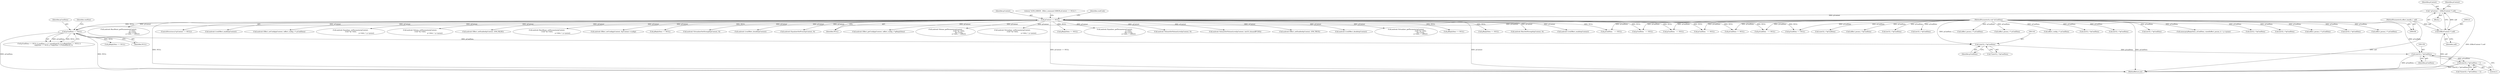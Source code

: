 digraph "0_Android_aeea52da00d210587fb3ed895de3d5f2e0264c88_4@pointer" {
"1001142" [label="(Call,(uint32_t *)pCmdData)"];
"1001108" [label="(Call,pCmdData == NULL)"];
"1000113" [label="(MethodParameterIn,void *pCmdData)"];
"1000153" [label="(Call,pContext == NULL)"];
"1000118" [label="(Call,* pContext = (EffectContext *) self)"];
"1000120" [label="(Call,(EffectContext *) self)"];
"1000110" [label="(MethodParameterIn,effect_handle_t  self)"];
"1001149" [label="(Call,(uint32_t *)pCmdData)"];
"1001148" [label="(Call,(uint32_t *)pCmdData + 1)"];
"1000285" [label="(Call,pReplyData == NULL)"];
"1000278" [label="(Call,(effect_config_t *) pCmdData)"];
"1000327" [label="(Call,pCmdData == NULL)"];
"1001108" [label="(Call,pCmdData == NULL)"];
"1001141" [label="(Call,*(uint32_t *)pCmdData)"];
"1001065" [label="(Call,(int32_t *)pCmdData)"];
"1000122" [label="(Identifier,self)"];
"1000930" [label="(Call,(int32_t *)pCmdData)"];
"1001033" [label="(Call,(int32_t *)pCmdData)"];
"1001147" [label="(Call,*((uint32_t *)pCmdData + 1))"];
"1001142" [label="(Call,(uint32_t *)pCmdData)"];
"1000367" [label="(Call,memcpy(pReplyData, pCmdData, sizeof(effect_param_t) + p->psize))"];
"1000947" [label="(Call,(int32_t *)pCmdData)"];
"1000212" [label="(Call,android::VirtualizerSetStrength(pContext, 0))"];
"1001036" [label="(Call,android::LvmEffect_disable(pContext))"];
"1000222" [label="(Call,android::EqualizerSetPreset(pContext, 0))"];
"1001152" [label="(Literal,1)"];
"1001144" [label="(Identifier,pCmdData)"];
"1000155" [label="(Identifier,NULL)"];
"1000303" [label="(Call,android::Effect_getConfig(pContext, (effect_config_t *)pReplyData))"];
"1000604" [label="(Call,pCmdData   == NULL)"];
"1001151" [label="(Identifier,pCmdData)"];
"1000485" [label="(Call,android::Volume_getParameter(pContext,\n                                                          (void *)p->data,\n                                                          &p->vsize,\n                                                          p->data + voffset))"];
"1001113" [label="(Identifier,cmdSize)"];
"1000695" [label="(Call,pCmdData == NULL)"];
"1001050" [label="(Call,(int32_t *)pCmdData)"];
"1000113" [label="(MethodParameterIn,void *pCmdData)"];
"1000120" [label="(Call,(EffectContext *) self)"];
"1000110" [label="(MethodParameterIn,effect_handle_t  self)"];
"1000119" [label="(Identifier,pContext)"];
"1000118" [label="(Call,* pContext = (EffectContext *) self)"];
"1000672" [label="(Call,android::Virtualizer_setParameter(pContext,\n (void *)p->data,\n                                                                       p->data + p->psize))"];
"1000820" [label="(Call,pReplyData == NULL)"];
"1000792" [label="(Call,(effect_param_t *) pCmdData)"];
"1000460" [label="(Call,android::Equalizer_getParameter(pContext,\n                                                             p->data,\n                                                             &p->vsize,\n                                                             p->data + voffset))"];
"1000237" [label="(Call,android::VolumeSetVolumeLevel(pContext, 0))"];
"1000153" [label="(Call,pContext == NULL)"];
"1001200" [label="(Call,android::VolumeSetVolumeLevel(pContext, (int16_t)(maxdB*100)))"];
"1000964" [label="(Call,(int32_t *)pCmdData)"];
"1000560" [label="(Call,(effect_param_t *) pCmdData)"];
"1000895" [label="(Call,(uint32_t *)pCmdData)"];
"1000843" [label="(Call,android::Effect_setEnabled(pContext, LVM_TRUE))"];
"1000950" [label="(Call,android::LvmEffect_disable(pContext))"];
"1000433" [label="(Call,android::Virtualizer_getParameter(pContext,\n                                                               (void *)p->data,\n                                                               &p->vsize,\n                                                               p->data + voffset))"];
"1000168" [label="(Call,pReplyData == NULL)"];
"1000127" [label="(Identifier,pContext)"];
"1000322" [label="(Call,(effect_param_t *)pCmdData)"];
"1000882" [label="(Call,pCmdData   == NULL)"];
"1000163" [label="(Identifier,cmdCode)"];
"1000850" [label="(Call,pReplyData == NULL)"];
"1000202" [label="(Call,android::BassSetStrength(pContext, 0))"];
"1000982" [label="(Call,android::LvmEffect_enable(pContext))"];
"1000979" [label="(Call,(int32_t *)pCmdData)"];
"1000244" [label="(Call,pCmdData    == NULL)"];
"1001016" [label="(Call,(int32_t *)pCmdData)"];
"1000116" [label="(Block,)"];
"1000154" [label="(Identifier,pContext)"];
"1001260" [label="(MethodReturn,int)"];
"1000408" [label="(Call,android::BassBoost_getParameter(pContext,\n                                                             p->data,\n                                                             &p->vsize,\n                                                             p->data + voffset))"];
"1000152" [label="(ControlStructure,if (pContext == NULL))"];
"1001107" [label="(Call,pCmdData == NULL || cmdSize != 2 * sizeof(uint32_t) || pReplyData == NULL ||\n                    replySize == NULL || *replySize < 2*sizeof(int32_t))"];
"1001068" [label="(Call,android::LvmEffect_enable(pContext))"];
"1000524" [label="(Call,pCmdData   == NULL)"];
"1000651" [label="(Call,(effect_param_t *) pCmdData)"];
"1001109" [label="(Identifier,pCmdData)"];
"1000276" [label="(Call,android::Effect_setConfig(pContext, (effect_config_t *) pCmdData))"];
"1000736" [label="(Call,android::Equalizer_setParameter(pContext,\n (void *)p->data,\n                                                                     p->data + p->psize))"];
"1000800" [label="(Call,android::Volume_setParameter(pContext,\n (void *)p->data,\n                                                                 p->data + p->psize))"];
"1000873" [label="(Call,android::Effect_setEnabled(pContext, LVM_FALSE))"];
"1001148" [label="(Call,(uint32_t *)pCmdData + 1)"];
"1001149" [label="(Call,(uint32_t *)pCmdData)"];
"1000158" [label="(Literal,\"\tLVM_ERROR : Effect_command ERROR pContext == NULL\")"];
"1000581" [label="(Call,android::BassBoost_setParameter(pContext,\n (void *)p->data,\n                                                                    p->data + p->psize))"];
"1000728" [label="(Call,(effect_param_t *) pCmdData)"];
"1000310" [label="(Call,android::Effect_setConfig(pContext, &pContext->config))"];
"1001119" [label="(Call,pReplyData == NULL)"];
"1001110" [label="(Identifier,NULL)"];
"1000759" [label="(Call,pCmdData   == NULL)"];
"1001142" -> "1001141"  [label="AST: "];
"1001142" -> "1001144"  [label="CFG: "];
"1001143" -> "1001142"  [label="AST: "];
"1001144" -> "1001142"  [label="AST: "];
"1001141" -> "1001142"  [label="CFG: "];
"1001108" -> "1001142"  [label="DDG: pCmdData"];
"1000113" -> "1001142"  [label="DDG: pCmdData"];
"1001142" -> "1001149"  [label="DDG: pCmdData"];
"1001108" -> "1001107"  [label="AST: "];
"1001108" -> "1001110"  [label="CFG: "];
"1001109" -> "1001108"  [label="AST: "];
"1001110" -> "1001108"  [label="AST: "];
"1001113" -> "1001108"  [label="CFG: "];
"1001107" -> "1001108"  [label="CFG: "];
"1001108" -> "1001260"  [label="DDG: pCmdData"];
"1001108" -> "1001260"  [label="DDG: NULL"];
"1001108" -> "1001107"  [label="DDG: pCmdData"];
"1001108" -> "1001107"  [label="DDG: NULL"];
"1000113" -> "1001108"  [label="DDG: pCmdData"];
"1000153" -> "1001108"  [label="DDG: NULL"];
"1001108" -> "1001119"  [label="DDG: NULL"];
"1000113" -> "1000109"  [label="AST: "];
"1000113" -> "1001260"  [label="DDG: pCmdData"];
"1000113" -> "1000244"  [label="DDG: pCmdData"];
"1000113" -> "1000278"  [label="DDG: pCmdData"];
"1000113" -> "1000322"  [label="DDG: pCmdData"];
"1000113" -> "1000327"  [label="DDG: pCmdData"];
"1000113" -> "1000367"  [label="DDG: pCmdData"];
"1000113" -> "1000524"  [label="DDG: pCmdData"];
"1000113" -> "1000560"  [label="DDG: pCmdData"];
"1000113" -> "1000604"  [label="DDG: pCmdData"];
"1000113" -> "1000651"  [label="DDG: pCmdData"];
"1000113" -> "1000695"  [label="DDG: pCmdData"];
"1000113" -> "1000728"  [label="DDG: pCmdData"];
"1000113" -> "1000759"  [label="DDG: pCmdData"];
"1000113" -> "1000792"  [label="DDG: pCmdData"];
"1000113" -> "1000882"  [label="DDG: pCmdData"];
"1000113" -> "1000895"  [label="DDG: pCmdData"];
"1000113" -> "1000930"  [label="DDG: pCmdData"];
"1000113" -> "1000947"  [label="DDG: pCmdData"];
"1000113" -> "1000964"  [label="DDG: pCmdData"];
"1000113" -> "1000979"  [label="DDG: pCmdData"];
"1000113" -> "1001016"  [label="DDG: pCmdData"];
"1000113" -> "1001033"  [label="DDG: pCmdData"];
"1000113" -> "1001050"  [label="DDG: pCmdData"];
"1000113" -> "1001065"  [label="DDG: pCmdData"];
"1000113" -> "1001149"  [label="DDG: pCmdData"];
"1000153" -> "1000152"  [label="AST: "];
"1000153" -> "1000155"  [label="CFG: "];
"1000154" -> "1000153"  [label="AST: "];
"1000155" -> "1000153"  [label="AST: "];
"1000158" -> "1000153"  [label="CFG: "];
"1000163" -> "1000153"  [label="CFG: "];
"1000153" -> "1001260"  [label="DDG: NULL"];
"1000153" -> "1001260"  [label="DDG: pContext == NULL"];
"1000153" -> "1001260"  [label="DDG: pContext"];
"1000118" -> "1000153"  [label="DDG: pContext"];
"1000153" -> "1000168"  [label="DDG: NULL"];
"1000153" -> "1000202"  [label="DDG: pContext"];
"1000153" -> "1000212"  [label="DDG: pContext"];
"1000153" -> "1000222"  [label="DDG: pContext"];
"1000153" -> "1000237"  [label="DDG: pContext"];
"1000153" -> "1000244"  [label="DDG: NULL"];
"1000153" -> "1000276"  [label="DDG: pContext"];
"1000153" -> "1000285"  [label="DDG: NULL"];
"1000153" -> "1000303"  [label="DDG: pContext"];
"1000153" -> "1000310"  [label="DDG: pContext"];
"1000153" -> "1000327"  [label="DDG: NULL"];
"1000153" -> "1000408"  [label="DDG: pContext"];
"1000153" -> "1000433"  [label="DDG: pContext"];
"1000153" -> "1000460"  [label="DDG: pContext"];
"1000153" -> "1000485"  [label="DDG: pContext"];
"1000153" -> "1000524"  [label="DDG: NULL"];
"1000153" -> "1000581"  [label="DDG: pContext"];
"1000153" -> "1000604"  [label="DDG: NULL"];
"1000153" -> "1000672"  [label="DDG: pContext"];
"1000153" -> "1000695"  [label="DDG: NULL"];
"1000153" -> "1000736"  [label="DDG: pContext"];
"1000153" -> "1000759"  [label="DDG: NULL"];
"1000153" -> "1000800"  [label="DDG: pContext"];
"1000153" -> "1000820"  [label="DDG: NULL"];
"1000153" -> "1000843"  [label="DDG: pContext"];
"1000153" -> "1000850"  [label="DDG: NULL"];
"1000153" -> "1000873"  [label="DDG: pContext"];
"1000153" -> "1000882"  [label="DDG: NULL"];
"1000153" -> "1000950"  [label="DDG: pContext"];
"1000153" -> "1000982"  [label="DDG: pContext"];
"1000153" -> "1001036"  [label="DDG: pContext"];
"1000153" -> "1001068"  [label="DDG: pContext"];
"1000153" -> "1001200"  [label="DDG: pContext"];
"1000118" -> "1000116"  [label="AST: "];
"1000118" -> "1000120"  [label="CFG: "];
"1000119" -> "1000118"  [label="AST: "];
"1000120" -> "1000118"  [label="AST: "];
"1000127" -> "1000118"  [label="CFG: "];
"1000118" -> "1001260"  [label="DDG: (EffectContext *) self"];
"1000120" -> "1000118"  [label="DDG: self"];
"1000120" -> "1000122"  [label="CFG: "];
"1000121" -> "1000120"  [label="AST: "];
"1000122" -> "1000120"  [label="AST: "];
"1000120" -> "1001260"  [label="DDG: self"];
"1000110" -> "1000120"  [label="DDG: self"];
"1000110" -> "1000109"  [label="AST: "];
"1000110" -> "1001260"  [label="DDG: self"];
"1001149" -> "1001148"  [label="AST: "];
"1001149" -> "1001151"  [label="CFG: "];
"1001150" -> "1001149"  [label="AST: "];
"1001151" -> "1001149"  [label="AST: "];
"1001152" -> "1001149"  [label="CFG: "];
"1001149" -> "1001260"  [label="DDG: pCmdData"];
"1001149" -> "1001148"  [label="DDG: pCmdData"];
"1001148" -> "1001147"  [label="AST: "];
"1001148" -> "1001152"  [label="CFG: "];
"1001152" -> "1001148"  [label="AST: "];
"1001147" -> "1001148"  [label="CFG: "];
"1001148" -> "1001260"  [label="DDG: (uint32_t *)pCmdData"];
}
